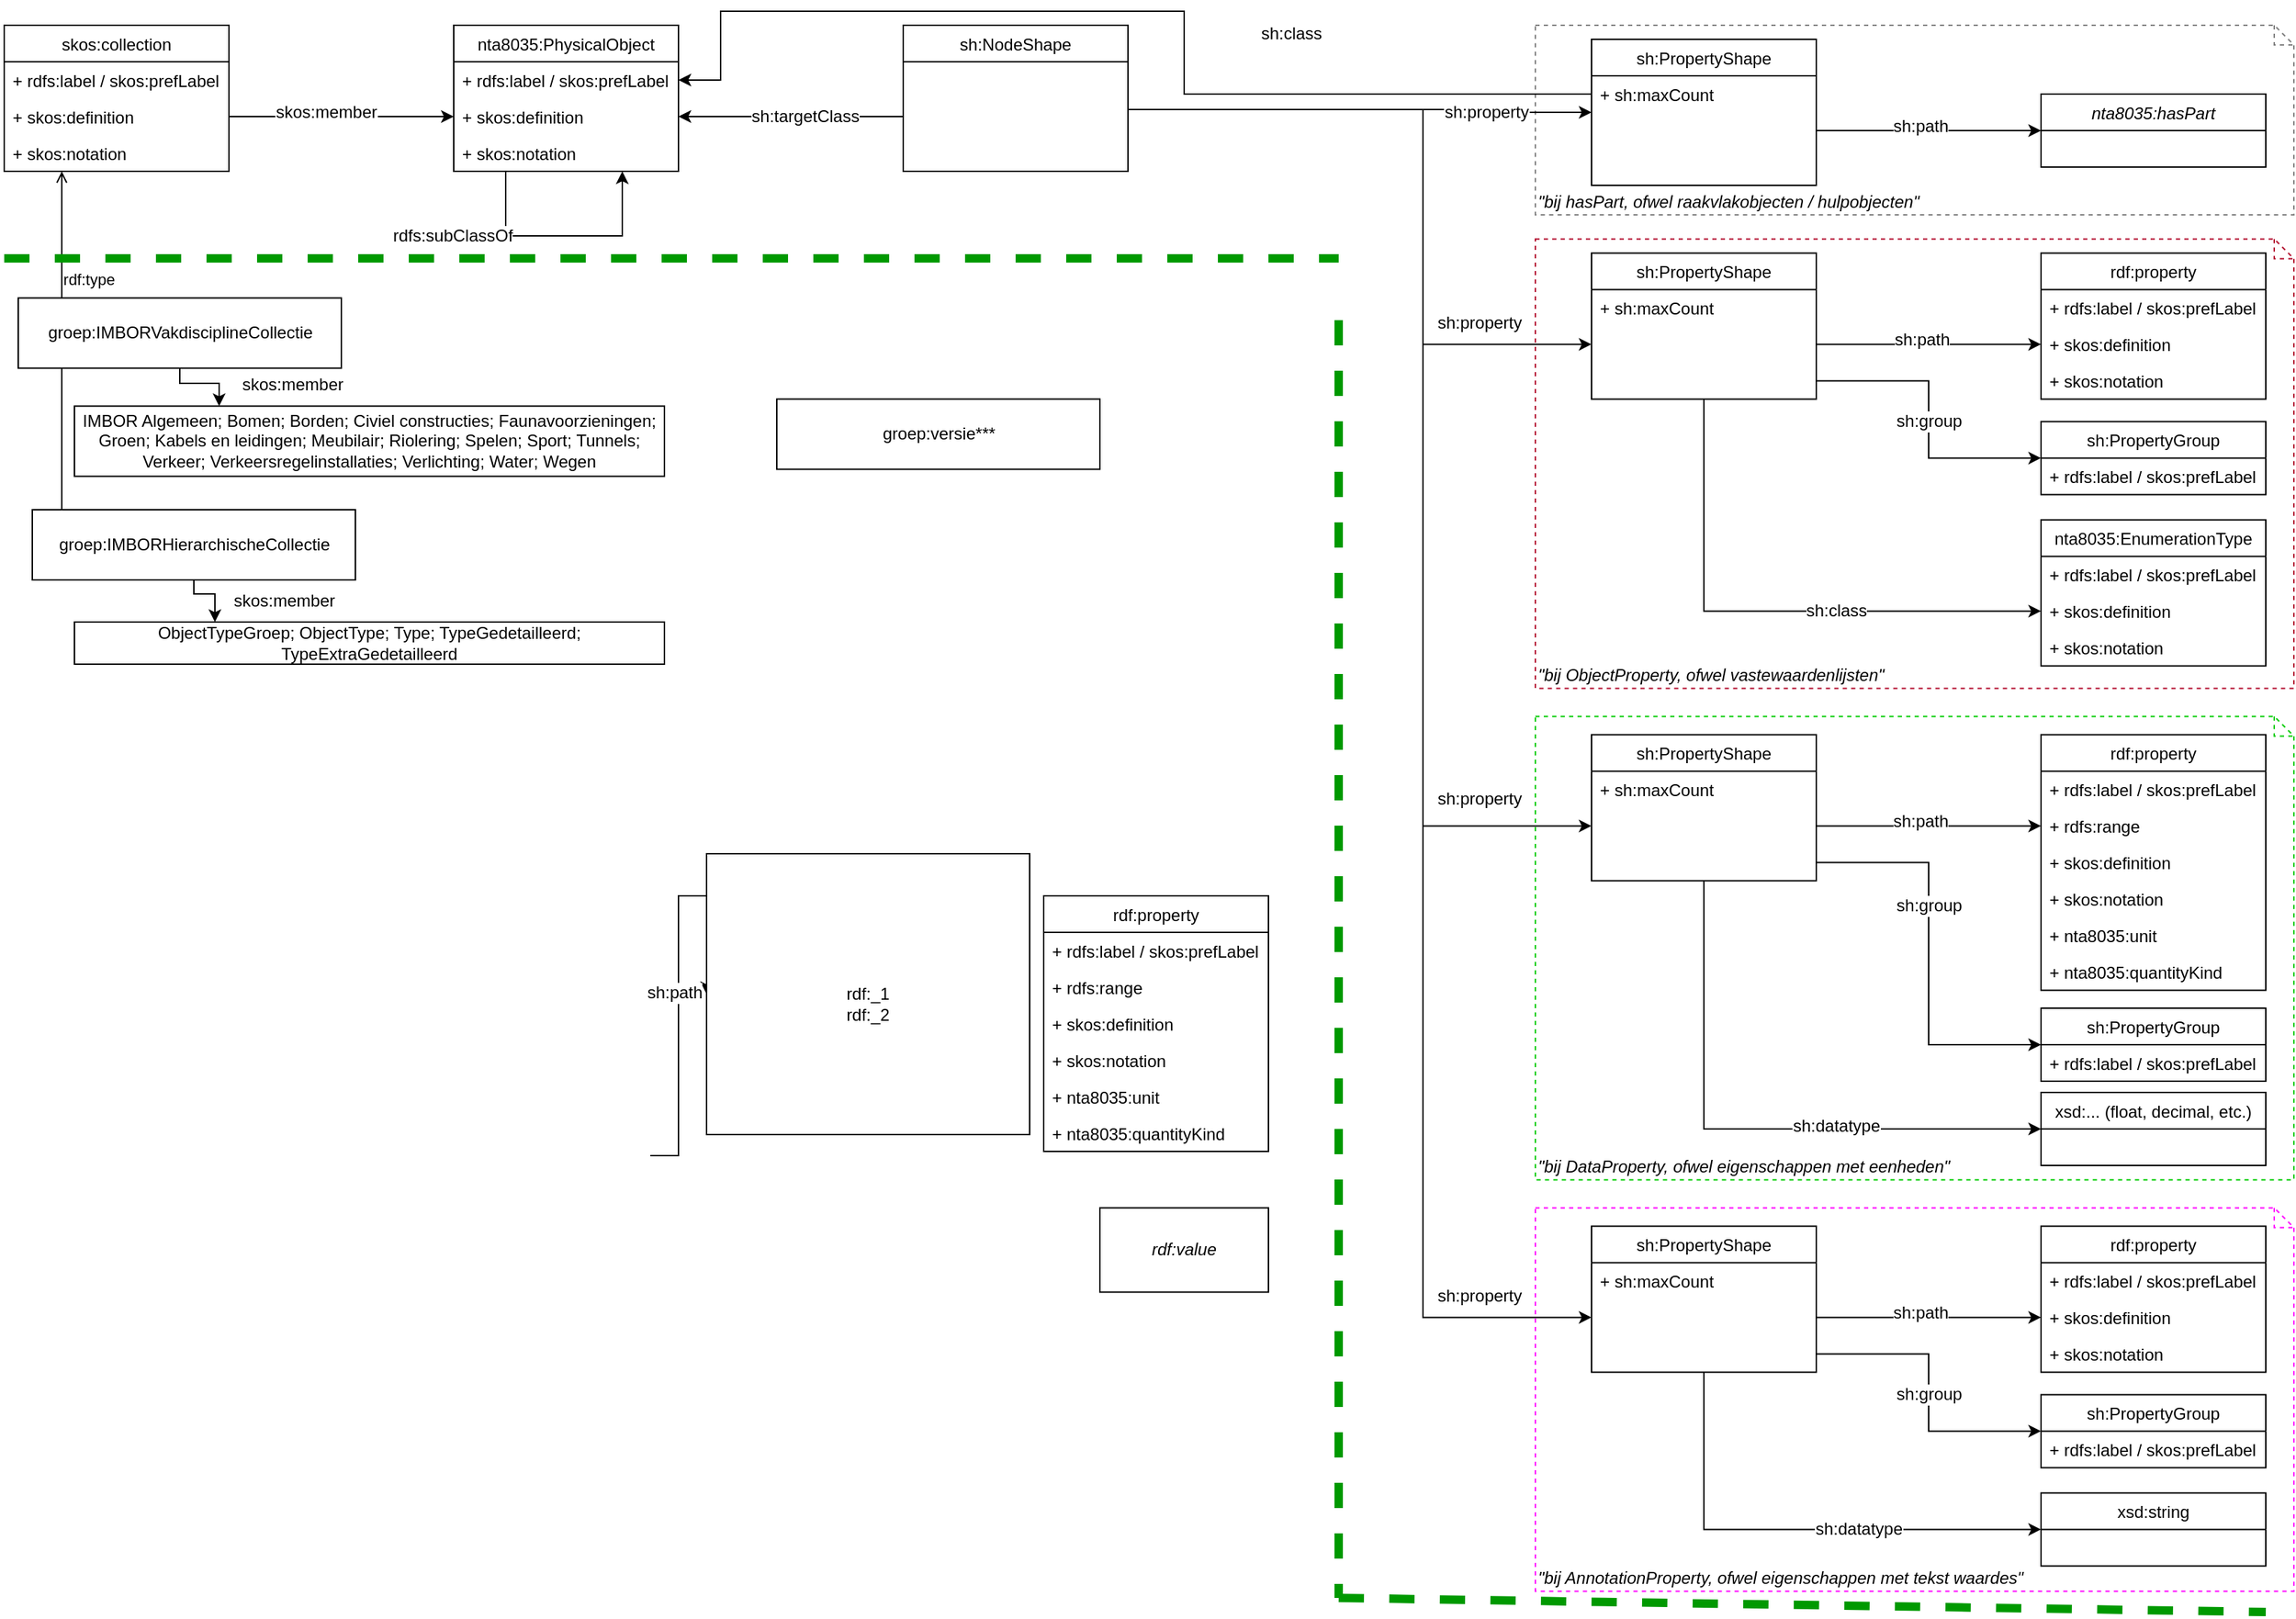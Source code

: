 <mxfile version="13.1.3">
    <diagram id="uO4dAVEa6rhhREKeQXkx" name="Page-1">
        <mxGraphModel dx="1283" dy="1036" grid="1" gridSize="10" guides="1" tooltips="1" connect="1" arrows="1" fold="1" page="1" pageScale="1" pageWidth="1654" pageHeight="1169" math="0" shadow="0">
            <root>
                <mxCell id="0"/>
                <mxCell id="1" parent="0"/>
                <mxCell id="aZ_iibs6CTDmy4hI5hPu-120" value="&lt;i&gt;&quot;bij AnnotationProperty, ofwel eigenschappen met tekst waardes&quot;&lt;/i&gt;" style="shape=note;whiteSpace=wrap;html=1;size=14;verticalAlign=bottom;align=left;spacingTop=-6;dashed=1;strokeColor=#FF00FF;" parent="1" vertex="1">
                    <mxGeometry x="1100" y="862.21" width="540" height="273" as="geometry"/>
                </mxCell>
                <mxCell id="aZ_iibs6CTDmy4hI5hPu-119" value="&lt;i&gt;&quot;bij DataProperty, ofwel eigenschappen met eenheden&quot;&lt;/i&gt;" style="shape=note;whiteSpace=wrap;html=1;size=14;verticalAlign=bottom;align=left;spacingTop=-6;dashed=1;strokeColor=#00CC00;" parent="1" vertex="1">
                    <mxGeometry x="1100" y="512.21" width="540" height="330" as="geometry"/>
                </mxCell>
                <mxCell id="aZ_iibs6CTDmy4hI5hPu-118" value="&lt;i&gt;&quot;bij ObjectProperty, ofwel vastewaardenlijsten&quot;&lt;/i&gt;" style="shape=note;whiteSpace=wrap;html=1;size=14;verticalAlign=bottom;align=left;spacingTop=-6;dashed=1;strokeColor=#B30E2F;" parent="1" vertex="1">
                    <mxGeometry x="1100" y="172.21" width="540" height="320" as="geometry"/>
                </mxCell>
                <mxCell id="aZ_iibs6CTDmy4hI5hPu-1" value="nta8035:PhysicalObject" style="swimlane;fontStyle=0;childLayout=stackLayout;horizontal=1;startSize=26;fillColor=none;horizontalStack=0;resizeParent=1;resizeParentMax=0;resizeLast=0;collapsible=1;marginBottom=0;" parent="1" vertex="1">
                    <mxGeometry x="330" y="20" width="160" height="104" as="geometry"/>
                </mxCell>
                <mxCell id="aZ_iibs6CTDmy4hI5hPu-2" value="+ rdfs:label / skos:prefLabel" style="text;strokeColor=none;fillColor=none;align=left;verticalAlign=top;spacingLeft=4;spacingRight=4;overflow=hidden;rotatable=0;points=[[0,0.5],[1,0.5]];portConstraint=eastwest;" parent="aZ_iibs6CTDmy4hI5hPu-1" vertex="1">
                    <mxGeometry y="26" width="160" height="26" as="geometry"/>
                </mxCell>
                <mxCell id="aZ_iibs6CTDmy4hI5hPu-4" value="+ skos:definition" style="text;strokeColor=none;fillColor=none;align=left;verticalAlign=top;spacingLeft=4;spacingRight=4;overflow=hidden;rotatable=0;points=[[0,0.5],[1,0.5]];portConstraint=eastwest;" parent="aZ_iibs6CTDmy4hI5hPu-1" vertex="1">
                    <mxGeometry y="52" width="160" height="26" as="geometry"/>
                </mxCell>
                <mxCell id="aZ_iibs6CTDmy4hI5hPu-127" value="+ skos:notation" style="text;strokeColor=none;fillColor=none;align=left;verticalAlign=top;spacingLeft=4;spacingRight=4;overflow=hidden;rotatable=0;points=[[0,0.5],[1,0.5]];portConstraint=eastwest;" parent="aZ_iibs6CTDmy4hI5hPu-1" vertex="1">
                    <mxGeometry y="78" width="160" height="26" as="geometry"/>
                </mxCell>
                <mxCell id="aZ_iibs6CTDmy4hI5hPu-5" value="skos:collection" style="swimlane;fontStyle=0;childLayout=stackLayout;horizontal=1;startSize=26;fillColor=none;horizontalStack=0;resizeParent=1;resizeParentMax=0;resizeLast=0;collapsible=1;marginBottom=0;" parent="1" vertex="1">
                    <mxGeometry x="10" y="20" width="160" height="104" as="geometry"/>
                </mxCell>
                <mxCell id="aZ_iibs6CTDmy4hI5hPu-6" value="+ rdfs:label / skos:prefLabel" style="text;strokeColor=none;fillColor=none;align=left;verticalAlign=top;spacingLeft=4;spacingRight=4;overflow=hidden;rotatable=0;points=[[0,0.5],[1,0.5]];portConstraint=eastwest;" parent="aZ_iibs6CTDmy4hI5hPu-5" vertex="1">
                    <mxGeometry y="26" width="160" height="26" as="geometry"/>
                </mxCell>
                <mxCell id="aZ_iibs6CTDmy4hI5hPu-7" value="+ skos:definition" style="text;strokeColor=none;fillColor=none;align=left;verticalAlign=top;spacingLeft=4;spacingRight=4;overflow=hidden;rotatable=0;points=[[0,0.5],[1,0.5]];portConstraint=eastwest;" parent="aZ_iibs6CTDmy4hI5hPu-5" vertex="1">
                    <mxGeometry y="52" width="160" height="26" as="geometry"/>
                </mxCell>
                <mxCell id="aZ_iibs6CTDmy4hI5hPu-8" value="+ skos:notation" style="text;strokeColor=none;fillColor=none;align=left;verticalAlign=top;spacingLeft=4;spacingRight=4;overflow=hidden;rotatable=0;points=[[0,0.5],[1,0.5]];portConstraint=eastwest;" parent="aZ_iibs6CTDmy4hI5hPu-5" vertex="1">
                    <mxGeometry y="78" width="160" height="26" as="geometry"/>
                </mxCell>
                <mxCell id="aZ_iibs6CTDmy4hI5hPu-9" style="edgeStyle=orthogonalEdgeStyle;rounded=0;orthogonalLoop=1;jettySize=auto;html=1;entryX=0;entryY=0.5;entryDx=0;entryDy=0;" parent="1" source="aZ_iibs6CTDmy4hI5hPu-7" edge="1">
                    <mxGeometry relative="1" as="geometry">
                        <mxPoint x="330" y="85" as="targetPoint"/>
                    </mxGeometry>
                </mxCell>
                <mxCell id="aZ_iibs6CTDmy4hI5hPu-10" value="&lt;div&gt;skos:member&lt;/div&gt;" style="text;html=1;align=center;verticalAlign=middle;resizable=0;points=[];labelBackgroundColor=#ffffff;" parent="aZ_iibs6CTDmy4hI5hPu-9" vertex="1" connectable="0">
                    <mxGeometry x="-0.143" y="3" relative="1" as="geometry">
                        <mxPoint as="offset"/>
                    </mxGeometry>
                </mxCell>
                <mxCell id="aZ_iibs6CTDmy4hI5hPu-21" style="edgeStyle=orthogonalEdgeStyle;rounded=0;orthogonalLoop=1;jettySize=auto;html=1;entryX=0;entryY=0.5;entryDx=0;entryDy=0;exitX=1;exitY=0.5;exitDx=0;exitDy=0;" parent="1" source="aZ_iibs6CTDmy4hI5hPu-13" target="aZ_iibs6CTDmy4hI5hPu-19" edge="1">
                    <mxGeometry relative="1" as="geometry">
                        <Array as="points">
                            <mxPoint x="810" y="80"/>
                            <mxPoint x="1020" y="80"/>
                            <mxPoint x="1020" y="247"/>
                        </Array>
                        <mxPoint x="980" y="119" as="sourcePoint"/>
                    </mxGeometry>
                </mxCell>
                <mxCell id="aZ_iibs6CTDmy4hI5hPu-22" value="sh:property" style="text;html=1;align=center;verticalAlign=middle;resizable=0;points=[];labelBackgroundColor=#ffffff;" parent="aZ_iibs6CTDmy4hI5hPu-21" vertex="1" connectable="0">
                    <mxGeometry x="0.317" y="-2" relative="1" as="geometry">
                        <mxPoint x="42" y="36.54" as="offset"/>
                    </mxGeometry>
                </mxCell>
                <mxCell id="aZ_iibs6CTDmy4hI5hPu-11" value="sh:NodeShape" style="swimlane;fontStyle=0;childLayout=stackLayout;horizontal=1;startSize=26;fillColor=none;horizontalStack=0;resizeParent=1;resizeParentMax=0;resizeLast=0;collapsible=1;marginBottom=0;" parent="1" vertex="1">
                    <mxGeometry x="650" y="20" width="160" height="104" as="geometry"/>
                </mxCell>
                <mxCell id="aZ_iibs6CTDmy4hI5hPu-12" value=" " style="text;strokeColor=none;fillColor=none;align=left;verticalAlign=top;spacingLeft=4;spacingRight=4;overflow=hidden;rotatable=0;points=[[0,0.5],[1,0.5]];portConstraint=eastwest;" parent="aZ_iibs6CTDmy4hI5hPu-11" vertex="1">
                    <mxGeometry y="26" width="160" height="26" as="geometry"/>
                </mxCell>
                <mxCell id="aZ_iibs6CTDmy4hI5hPu-13" value=" " style="text;strokeColor=none;fillColor=none;align=left;verticalAlign=top;spacingLeft=4;spacingRight=4;overflow=hidden;rotatable=0;points=[[0,0.5],[1,0.5]];portConstraint=eastwest;" parent="aZ_iibs6CTDmy4hI5hPu-11" vertex="1">
                    <mxGeometry y="52" width="160" height="26" as="geometry"/>
                </mxCell>
                <mxCell id="aZ_iibs6CTDmy4hI5hPu-14" value=" " style="text;strokeColor=none;fillColor=none;align=left;verticalAlign=top;spacingLeft=4;spacingRight=4;overflow=hidden;rotatable=0;points=[[0,0.5],[1,0.5]];portConstraint=eastwest;" parent="aZ_iibs6CTDmy4hI5hPu-11" vertex="1">
                    <mxGeometry y="78" width="160" height="26" as="geometry"/>
                </mxCell>
                <mxCell id="aZ_iibs6CTDmy4hI5hPu-15" style="edgeStyle=orthogonalEdgeStyle;rounded=0;orthogonalLoop=1;jettySize=auto;html=1;entryX=1;entryY=0.5;entryDx=0;entryDy=0;" parent="1" source="aZ_iibs6CTDmy4hI5hPu-13" edge="1">
                    <mxGeometry relative="1" as="geometry">
                        <mxPoint x="490" y="85" as="targetPoint"/>
                    </mxGeometry>
                </mxCell>
                <mxCell id="aZ_iibs6CTDmy4hI5hPu-16" value="sh:targetClass" style="text;html=1;align=center;verticalAlign=middle;resizable=0;points=[];labelBackgroundColor=#ffffff;" parent="aZ_iibs6CTDmy4hI5hPu-15" vertex="1" connectable="0">
                    <mxGeometry x="-0.419" y="4" relative="1" as="geometry">
                        <mxPoint x="-24" y="-4" as="offset"/>
                    </mxGeometry>
                </mxCell>
                <mxCell id="aZ_iibs6CTDmy4hI5hPu-27" style="edgeStyle=orthogonalEdgeStyle;rounded=0;orthogonalLoop=1;jettySize=auto;html=1;entryX=0;entryY=0.5;entryDx=0;entryDy=0;exitX=1;exitY=0.5;exitDx=0;exitDy=0;" parent="1" source="aZ_iibs6CTDmy4hI5hPu-19" edge="1">
                    <mxGeometry relative="1" as="geometry">
                        <mxPoint x="1460" y="247.21" as="targetPoint"/>
                    </mxGeometry>
                </mxCell>
                <mxCell id="aZ_iibs6CTDmy4hI5hPu-28" value="sh:path" style="text;html=1;align=center;verticalAlign=middle;resizable=0;points=[];labelBackgroundColor=#ffffff;" parent="aZ_iibs6CTDmy4hI5hPu-27" vertex="1" connectable="0">
                    <mxGeometry x="-0.074" y="3" relative="1" as="geometry">
                        <mxPoint as="offset"/>
                    </mxGeometry>
                </mxCell>
                <mxCell id="aZ_iibs6CTDmy4hI5hPu-33" style="edgeStyle=orthogonalEdgeStyle;rounded=0;orthogonalLoop=1;jettySize=auto;html=1;entryX=0;entryY=0.5;entryDx=0;entryDy=0;" parent="1" source="aZ_iibs6CTDmy4hI5hPu-17" target="aZ_iibs6CTDmy4hI5hPu-31" edge="1">
                    <mxGeometry relative="1" as="geometry">
                        <mxPoint x="1260" y="302.21" as="sourcePoint"/>
                        <mxPoint x="1420" y="492.21" as="targetPoint"/>
                    </mxGeometry>
                </mxCell>
                <mxCell id="aZ_iibs6CTDmy4hI5hPu-34" value="sh:class" style="text;html=1;align=center;verticalAlign=middle;resizable=0;points=[];labelBackgroundColor=#ffffff;" parent="aZ_iibs6CTDmy4hI5hPu-33" vertex="1" connectable="0">
                    <mxGeometry x="0.261" y="-22" relative="1" as="geometry">
                        <mxPoint x="-2" y="-22" as="offset"/>
                    </mxGeometry>
                </mxCell>
                <mxCell id="aZ_iibs6CTDmy4hI5hPu-50" style="edgeStyle=orthogonalEdgeStyle;rounded=0;orthogonalLoop=1;jettySize=auto;html=1;entryX=0;entryY=0.5;entryDx=0;entryDy=0;exitX=1;exitY=0.5;exitDx=0;exitDy=0;" parent="1" source="aZ_iibs6CTDmy4hI5hPu-20" target="aZ_iibs6CTDmy4hI5hPu-46" edge="1">
                    <mxGeometry relative="1" as="geometry">
                        <mxPoint x="1280" y="332.21" as="sourcePoint"/>
                    </mxGeometry>
                </mxCell>
                <mxCell id="aZ_iibs6CTDmy4hI5hPu-51" value="sh:group" style="text;html=1;align=center;verticalAlign=middle;resizable=0;points=[];labelBackgroundColor=#ffffff;" parent="aZ_iibs6CTDmy4hI5hPu-50" vertex="1" connectable="0">
                    <mxGeometry x="-0.436" relative="1" as="geometry">
                        <mxPoint x="19.17" y="29.03" as="offset"/>
                    </mxGeometry>
                </mxCell>
                <mxCell id="aZ_iibs6CTDmy4hI5hPu-17" value="sh:PropertyShape" style="swimlane;fontStyle=0;childLayout=stackLayout;horizontal=1;startSize=26;fillColor=none;horizontalStack=0;resizeParent=1;resizeParentMax=0;resizeLast=0;collapsible=1;marginBottom=0;" parent="1" vertex="1">
                    <mxGeometry x="1140" y="182.21" width="160" height="104" as="geometry"/>
                </mxCell>
                <mxCell id="aZ_iibs6CTDmy4hI5hPu-18" value="+ sh:maxCount" style="text;strokeColor=none;fillColor=none;align=left;verticalAlign=top;spacingLeft=4;spacingRight=4;overflow=hidden;rotatable=0;points=[[0,0.5],[1,0.5]];portConstraint=eastwest;" parent="aZ_iibs6CTDmy4hI5hPu-17" vertex="1">
                    <mxGeometry y="26" width="160" height="26" as="geometry"/>
                </mxCell>
                <mxCell id="aZ_iibs6CTDmy4hI5hPu-19" value=" " style="text;strokeColor=none;fillColor=none;align=left;verticalAlign=top;spacingLeft=4;spacingRight=4;overflow=hidden;rotatable=0;points=[[0,0.5],[1,0.5]];portConstraint=eastwest;" parent="aZ_iibs6CTDmy4hI5hPu-17" vertex="1">
                    <mxGeometry y="52" width="160" height="26" as="geometry"/>
                </mxCell>
                <mxCell id="aZ_iibs6CTDmy4hI5hPu-20" value=" " style="text;strokeColor=none;fillColor=none;align=left;verticalAlign=top;spacingLeft=4;spacingRight=4;overflow=hidden;rotatable=0;points=[[0,0.5],[1,0.5]];portConstraint=eastwest;" parent="aZ_iibs6CTDmy4hI5hPu-17" vertex="1">
                    <mxGeometry y="78" width="160" height="26" as="geometry"/>
                </mxCell>
                <mxCell id="aZ_iibs6CTDmy4hI5hPu-23" value="rdf:property" style="swimlane;fontStyle=0;childLayout=stackLayout;horizontal=1;startSize=26;fillColor=none;horizontalStack=0;resizeParent=1;resizeParentMax=0;resizeLast=0;collapsible=1;marginBottom=0;" parent="1" vertex="1">
                    <mxGeometry x="1460" y="182.21" width="160" height="104" as="geometry"/>
                </mxCell>
                <mxCell id="aZ_iibs6CTDmy4hI5hPu-24" value="+ rdfs:label / skos:prefLabel" style="text;strokeColor=none;fillColor=none;align=left;verticalAlign=top;spacingLeft=4;spacingRight=4;overflow=hidden;rotatable=0;points=[[0,0.5],[1,0.5]];portConstraint=eastwest;fontStyle=0" parent="aZ_iibs6CTDmy4hI5hPu-23" vertex="1">
                    <mxGeometry y="26" width="160" height="26" as="geometry"/>
                </mxCell>
                <mxCell id="aZ_iibs6CTDmy4hI5hPu-128" value="+ skos:definition" style="text;strokeColor=none;fillColor=none;align=left;verticalAlign=top;spacingLeft=4;spacingRight=4;overflow=hidden;rotatable=0;points=[[0,0.5],[1,0.5]];portConstraint=eastwest;" parent="aZ_iibs6CTDmy4hI5hPu-23" vertex="1">
                    <mxGeometry y="52" width="160" height="26" as="geometry"/>
                </mxCell>
                <mxCell id="aZ_iibs6CTDmy4hI5hPu-26" value="+ skos:notation" style="text;strokeColor=none;fillColor=none;align=left;verticalAlign=top;spacingLeft=4;spacingRight=4;overflow=hidden;rotatable=0;points=[[0,0.5],[1,0.5]];portConstraint=eastwest;" parent="aZ_iibs6CTDmy4hI5hPu-23" vertex="1">
                    <mxGeometry y="78" width="160" height="26" as="geometry"/>
                </mxCell>
                <mxCell id="aZ_iibs6CTDmy4hI5hPu-29" value="nta8035:EnumerationType" style="swimlane;fontStyle=0;childLayout=stackLayout;horizontal=1;startSize=26;fillColor=none;horizontalStack=0;resizeParent=1;resizeParentMax=0;resizeLast=0;collapsible=1;marginBottom=0;" parent="1" vertex="1">
                    <mxGeometry x="1460" y="372.21" width="160" height="104" as="geometry"/>
                </mxCell>
                <mxCell id="aZ_iibs6CTDmy4hI5hPu-30" value="+ rdfs:label / skos:prefLabel" style="text;strokeColor=none;fillColor=none;align=left;verticalAlign=top;spacingLeft=4;spacingRight=4;overflow=hidden;rotatable=0;points=[[0,0.5],[1,0.5]];portConstraint=eastwest;" parent="aZ_iibs6CTDmy4hI5hPu-29" vertex="1">
                    <mxGeometry y="26" width="160" height="26" as="geometry"/>
                </mxCell>
                <mxCell id="aZ_iibs6CTDmy4hI5hPu-31" value="+ skos:definition" style="text;strokeColor=none;fillColor=none;align=left;verticalAlign=top;spacingLeft=4;spacingRight=4;overflow=hidden;rotatable=0;points=[[0,0.5],[1,0.5]];portConstraint=eastwest;" parent="aZ_iibs6CTDmy4hI5hPu-29" vertex="1">
                    <mxGeometry y="52" width="160" height="26" as="geometry"/>
                </mxCell>
                <mxCell id="aZ_iibs6CTDmy4hI5hPu-32" value="+ skos:notation" style="text;strokeColor=none;fillColor=none;align=left;verticalAlign=top;spacingLeft=4;spacingRight=4;overflow=hidden;rotatable=0;points=[[0,0.5],[1,0.5]];portConstraint=eastwest;" parent="aZ_iibs6CTDmy4hI5hPu-29" vertex="1">
                    <mxGeometry y="78" width="160" height="26" as="geometry"/>
                </mxCell>
                <mxCell id="aZ_iibs6CTDmy4hI5hPu-46" value="sh:PropertyGroup" style="swimlane;fontStyle=0;childLayout=stackLayout;horizontal=1;startSize=26;fillColor=none;horizontalStack=0;resizeParent=1;resizeParentMax=0;resizeLast=0;collapsible=1;marginBottom=0;" parent="1" vertex="1">
                    <mxGeometry x="1460" y="302.21" width="160" height="52" as="geometry"/>
                </mxCell>
                <mxCell id="aZ_iibs6CTDmy4hI5hPu-47" value="+ rdfs:label / skos:prefLabel" style="text;strokeColor=none;fillColor=none;align=left;verticalAlign=top;spacingLeft=4;spacingRight=4;overflow=hidden;rotatable=0;points=[[0,0.5],[1,0.5]];portConstraint=eastwest;" parent="aZ_iibs6CTDmy4hI5hPu-46" vertex="1">
                    <mxGeometry y="26" width="160" height="26" as="geometry"/>
                </mxCell>
                <mxCell id="aZ_iibs6CTDmy4hI5hPu-56" value="rdf:type" style="edgeStyle=orthogonalEdgeStyle;rounded=0;orthogonalLoop=1;jettySize=auto;html=1;exitX=0.135;exitY=0.036;exitDx=0;exitDy=0;exitPerimeter=0;endArrow=open;endFill=0;" parent="1" source="aZ_iibs6CTDmy4hI5hPu-53" target="aZ_iibs6CTDmy4hI5hPu-5" edge="1">
                    <mxGeometry x="0.387" y="-19" relative="1" as="geometry">
                        <mxPoint x="100" y="190" as="sourcePoint"/>
                        <mxPoint x="51" y="37" as="targetPoint"/>
                        <Array as="points">
                            <mxPoint x="51" y="170"/>
                            <mxPoint x="51" y="170"/>
                        </Array>
                        <mxPoint as="offset"/>
                    </mxGeometry>
                </mxCell>
                <mxCell id="aZ_iibs6CTDmy4hI5hPu-135" style="edgeStyle=orthogonalEdgeStyle;rounded=0;orthogonalLoop=1;jettySize=auto;html=1;strokeWidth=1;" parent="1" source="aZ_iibs6CTDmy4hI5hPu-53" target="aZ_iibs6CTDmy4hI5hPu-134" edge="1">
                    <mxGeometry relative="1" as="geometry">
                        <Array as="points">
                            <mxPoint x="145" y="425"/>
                            <mxPoint x="160" y="425"/>
                        </Array>
                    </mxGeometry>
                </mxCell>
                <mxCell id="aZ_iibs6CTDmy4hI5hPu-53" value="groep:IMBORHierarchischeCollectie" style="html=1;" parent="1" vertex="1">
                    <mxGeometry x="30" y="365.0" width="230" height="50" as="geometry"/>
                </mxCell>
                <mxCell id="aZ_iibs6CTDmy4hI5hPu-58" style="edgeStyle=orthogonalEdgeStyle;rounded=0;orthogonalLoop=1;jettySize=auto;html=1;entryX=0;entryY=0.5;entryDx=0;entryDy=0;" parent="1" target="aZ_iibs6CTDmy4hI5hPu-70" edge="1">
                    <mxGeometry relative="1" as="geometry">
                        <mxPoint x="810" y="80" as="sourcePoint"/>
                        <Array as="points">
                            <mxPoint x="1020" y="80"/>
                            <mxPoint x="1020" y="590"/>
                        </Array>
                    </mxGeometry>
                </mxCell>
                <mxCell id="aZ_iibs6CTDmy4hI5hPu-59" value="sh:property" style="text;html=1;align=center;verticalAlign=middle;resizable=0;points=[];labelBackgroundColor=#ffffff;" parent="aZ_iibs6CTDmy4hI5hPu-58" vertex="1" connectable="0">
                    <mxGeometry x="0.317" y="-2" relative="1" as="geometry">
                        <mxPoint x="42" y="147.67" as="offset"/>
                    </mxGeometry>
                </mxCell>
                <mxCell id="aZ_iibs6CTDmy4hI5hPu-60" style="edgeStyle=orthogonalEdgeStyle;rounded=0;orthogonalLoop=1;jettySize=auto;html=1;exitX=1;exitY=0.5;exitDx=0;exitDy=0;entryX=0;entryY=0.5;entryDx=0;entryDy=0;" parent="1" source="aZ_iibs6CTDmy4hI5hPu-70" target="tDK3G-9byJZPKrzgHRc7-2" edge="1">
                    <mxGeometry relative="1" as="geometry">
                        <mxPoint x="1450" y="570" as="targetPoint"/>
                        <Array as="points">
                            <mxPoint x="1440" y="590"/>
                            <mxPoint x="1440" y="590"/>
                        </Array>
                    </mxGeometry>
                </mxCell>
                <mxCell id="aZ_iibs6CTDmy4hI5hPu-61" value="sh:path" style="text;html=1;align=center;verticalAlign=middle;resizable=0;points=[];labelBackgroundColor=#ffffff;" parent="aZ_iibs6CTDmy4hI5hPu-60" vertex="1" connectable="0">
                    <mxGeometry x="-0.074" y="3" relative="1" as="geometry">
                        <mxPoint as="offset"/>
                    </mxGeometry>
                </mxCell>
                <mxCell id="aZ_iibs6CTDmy4hI5hPu-64" style="edgeStyle=orthogonalEdgeStyle;rounded=0;orthogonalLoop=1;jettySize=auto;html=1;entryX=0;entryY=0.5;entryDx=0;entryDy=0;" parent="1" source="aZ_iibs6CTDmy4hI5hPu-68" target="aZ_iibs6CTDmy4hI5hPu-80" edge="1">
                    <mxGeometry relative="1" as="geometry">
                        <mxPoint x="1460" y="814.21" as="targetPoint"/>
                        <Array as="points">
                            <mxPoint x="1220" y="806"/>
                        </Array>
                    </mxGeometry>
                </mxCell>
                <mxCell id="aZ_iibs6CTDmy4hI5hPu-65" value="sh:datatype" style="text;html=1;align=center;verticalAlign=middle;resizable=0;points=[];labelBackgroundColor=#ffffff;" parent="aZ_iibs6CTDmy4hI5hPu-64" vertex="1" connectable="0">
                    <mxGeometry x="0.24" y="-35" relative="1" as="geometry">
                        <mxPoint x="11.67" y="-37" as="offset"/>
                    </mxGeometry>
                </mxCell>
                <mxCell id="aZ_iibs6CTDmy4hI5hPu-66" style="edgeStyle=orthogonalEdgeStyle;rounded=0;orthogonalLoop=1;jettySize=auto;html=1;entryX=0;entryY=0.5;entryDx=0;entryDy=0;exitX=1;exitY=0.5;exitDx=0;exitDy=0;" parent="1" source="aZ_iibs6CTDmy4hI5hPu-71" target="aZ_iibs6CTDmy4hI5hPu-84" edge="1">
                    <mxGeometry relative="1" as="geometry">
                        <mxPoint x="1280" y="675.21" as="sourcePoint"/>
                    </mxGeometry>
                </mxCell>
                <mxCell id="aZ_iibs6CTDmy4hI5hPu-67" value="sh:group" style="text;html=1;align=center;verticalAlign=middle;resizable=0;points=[];labelBackgroundColor=#ffffff;" parent="aZ_iibs6CTDmy4hI5hPu-66" vertex="1" connectable="0">
                    <mxGeometry x="-0.436" relative="1" as="geometry">
                        <mxPoint y="29" as="offset"/>
                    </mxGeometry>
                </mxCell>
                <mxCell id="aZ_iibs6CTDmy4hI5hPu-68" value="sh:PropertyShape" style="swimlane;fontStyle=0;childLayout=stackLayout;horizontal=1;startSize=26;fillColor=none;horizontalStack=0;resizeParent=1;resizeParentMax=0;resizeLast=0;collapsible=1;marginBottom=0;" parent="1" vertex="1">
                    <mxGeometry x="1140" y="525.21" width="160" height="104" as="geometry"/>
                </mxCell>
                <mxCell id="aZ_iibs6CTDmy4hI5hPu-69" value="+ sh:maxCount" style="text;strokeColor=none;fillColor=none;align=left;verticalAlign=top;spacingLeft=4;spacingRight=4;overflow=hidden;rotatable=0;points=[[0,0.5],[1,0.5]];portConstraint=eastwest;" parent="aZ_iibs6CTDmy4hI5hPu-68" vertex="1">
                    <mxGeometry y="26" width="160" height="26" as="geometry"/>
                </mxCell>
                <mxCell id="aZ_iibs6CTDmy4hI5hPu-70" value=" " style="text;strokeColor=none;fillColor=none;align=left;verticalAlign=top;spacingLeft=4;spacingRight=4;overflow=hidden;rotatable=0;points=[[0,0.5],[1,0.5]];portConstraint=eastwest;" parent="aZ_iibs6CTDmy4hI5hPu-68" vertex="1">
                    <mxGeometry y="52" width="160" height="26" as="geometry"/>
                </mxCell>
                <mxCell id="aZ_iibs6CTDmy4hI5hPu-71" value=" " style="text;strokeColor=none;fillColor=none;align=left;verticalAlign=top;spacingLeft=4;spacingRight=4;overflow=hidden;rotatable=0;points=[[0,0.5],[1,0.5]];portConstraint=eastwest;" parent="aZ_iibs6CTDmy4hI5hPu-68" vertex="1">
                    <mxGeometry y="78" width="160" height="26" as="geometry"/>
                </mxCell>
                <mxCell id="aZ_iibs6CTDmy4hI5hPu-72" value="rdf:property" style="swimlane;fontStyle=0;childLayout=stackLayout;horizontal=1;startSize=26;fillColor=none;horizontalStack=0;resizeParent=1;resizeParentMax=0;resizeLast=0;collapsible=1;marginBottom=0;" parent="1" vertex="1">
                    <mxGeometry x="1460" y="525.21" width="160" height="182" as="geometry"/>
                </mxCell>
                <mxCell id="aZ_iibs6CTDmy4hI5hPu-75" value="+ rdfs:label / skos:prefLabel" style="text;strokeColor=none;fillColor=none;align=left;verticalAlign=top;spacingLeft=4;spacingRight=4;overflow=hidden;rotatable=0;points=[[0,0.5],[1,0.5]];portConstraint=eastwest;" parent="aZ_iibs6CTDmy4hI5hPu-72" vertex="1">
                    <mxGeometry y="26" width="160" height="26" as="geometry"/>
                </mxCell>
                <mxCell id="tDK3G-9byJZPKrzgHRc7-2" value="+ rdfs:range" style="text;strokeColor=none;fillColor=none;align=left;verticalAlign=top;spacingLeft=4;spacingRight=4;overflow=hidden;rotatable=0;points=[[0,0.5],[1,0.5]];portConstraint=eastwest;" parent="aZ_iibs6CTDmy4hI5hPu-72" vertex="1">
                    <mxGeometry y="52" width="160" height="26" as="geometry"/>
                </mxCell>
                <mxCell id="aZ_iibs6CTDmy4hI5hPu-129" value="+ skos:definition" style="text;strokeColor=none;fillColor=none;align=left;verticalAlign=top;spacingLeft=4;spacingRight=4;overflow=hidden;rotatable=0;points=[[0,0.5],[1,0.5]];portConstraint=eastwest;" parent="aZ_iibs6CTDmy4hI5hPu-72" vertex="1">
                    <mxGeometry y="78" width="160" height="26" as="geometry"/>
                </mxCell>
                <mxCell id="aZ_iibs6CTDmy4hI5hPu-130" value="+ skos:notation" style="text;strokeColor=none;fillColor=none;align=left;verticalAlign=top;spacingLeft=4;spacingRight=4;overflow=hidden;rotatable=0;points=[[0,0.5],[1,0.5]];portConstraint=eastwest;" parent="aZ_iibs6CTDmy4hI5hPu-72" vertex="1">
                    <mxGeometry y="104" width="160" height="26" as="geometry"/>
                </mxCell>
                <mxCell id="aZ_iibs6CTDmy4hI5hPu-73" value="+ nta8035:unit" style="text;strokeColor=none;fillColor=none;align=left;verticalAlign=top;spacingLeft=4;spacingRight=4;overflow=hidden;rotatable=0;points=[[0,0.5],[1,0.5]];portConstraint=eastwest;fontStyle=0" parent="aZ_iibs6CTDmy4hI5hPu-72" vertex="1">
                    <mxGeometry y="130" width="160" height="26" as="geometry"/>
                </mxCell>
                <mxCell id="aZ_iibs6CTDmy4hI5hPu-74" value="+ nta8035:quantityKind" style="text;strokeColor=none;fillColor=none;align=left;verticalAlign=top;spacingLeft=4;spacingRight=4;overflow=hidden;rotatable=0;points=[[0,0.5],[1,0.5]];portConstraint=eastwest;fontStyle=0" parent="aZ_iibs6CTDmy4hI5hPu-72" vertex="1">
                    <mxGeometry y="156" width="160" height="26" as="geometry"/>
                </mxCell>
                <mxCell id="aZ_iibs6CTDmy4hI5hPu-88" style="edgeStyle=orthogonalEdgeStyle;rounded=0;orthogonalLoop=1;jettySize=auto;html=1;entryX=0;entryY=0.5;entryDx=0;entryDy=0;exitX=1;exitY=0.5;exitDx=0;exitDy=0;" parent="1" source="aZ_iibs6CTDmy4hI5hPu-13" target="aZ_iibs6CTDmy4hI5hPu-100" edge="1">
                    <mxGeometry relative="1" as="geometry">
                        <mxPoint x="980" y="119" as="sourcePoint"/>
                        <Array as="points">
                            <mxPoint x="810" y="80"/>
                            <mxPoint x="1020" y="80"/>
                            <mxPoint x="1020" y="940"/>
                        </Array>
                    </mxGeometry>
                </mxCell>
                <mxCell id="aZ_iibs6CTDmy4hI5hPu-89" value="sh:property" style="text;html=1;align=center;verticalAlign=middle;resizable=0;points=[];labelBackgroundColor=#ffffff;" parent="aZ_iibs6CTDmy4hI5hPu-88" vertex="1" connectable="0">
                    <mxGeometry x="0.317" y="-2" relative="1" as="geometry">
                        <mxPoint x="42" y="272.88" as="offset"/>
                    </mxGeometry>
                </mxCell>
                <mxCell id="aZ_iibs6CTDmy4hI5hPu-90" style="edgeStyle=orthogonalEdgeStyle;rounded=0;orthogonalLoop=1;jettySize=auto;html=1;entryX=0;entryY=0.5;entryDx=0;entryDy=0;exitX=1;exitY=0.5;exitDx=0;exitDy=0;" parent="1" source="aZ_iibs6CTDmy4hI5hPu-100" target="aZ_iibs6CTDmy4hI5hPu-104" edge="1">
                    <mxGeometry relative="1" as="geometry">
                        <mxPoint x="1420" y="895.21" as="targetPoint"/>
                    </mxGeometry>
                </mxCell>
                <mxCell id="aZ_iibs6CTDmy4hI5hPu-91" value="sh:path" style="text;html=1;align=center;verticalAlign=middle;resizable=0;points=[];labelBackgroundColor=#ffffff;" parent="aZ_iibs6CTDmy4hI5hPu-90" vertex="1" connectable="0">
                    <mxGeometry x="-0.074" y="3" relative="1" as="geometry">
                        <mxPoint as="offset"/>
                    </mxGeometry>
                </mxCell>
                <mxCell id="aZ_iibs6CTDmy4hI5hPu-94" style="edgeStyle=orthogonalEdgeStyle;rounded=0;orthogonalLoop=1;jettySize=auto;html=1;entryX=0;entryY=0.5;entryDx=0;entryDy=0;" parent="1" source="aZ_iibs6CTDmy4hI5hPu-98" target="aZ_iibs6CTDmy4hI5hPu-110" edge="1">
                    <mxGeometry relative="1" as="geometry">
                        <mxPoint x="1457" y="1154.21" as="targetPoint"/>
                        <Array as="points">
                            <mxPoint x="1220" y="1091.21"/>
                        </Array>
                    </mxGeometry>
                </mxCell>
                <mxCell id="aZ_iibs6CTDmy4hI5hPu-95" value="sh:datatype" style="text;html=1;align=center;verticalAlign=middle;resizable=0;points=[];labelBackgroundColor=#ffffff;" parent="aZ_iibs6CTDmy4hI5hPu-94" vertex="1" connectable="0">
                    <mxGeometry x="0.24" y="-35" relative="1" as="geometry">
                        <mxPoint x="3.67" y="-35" as="offset"/>
                    </mxGeometry>
                </mxCell>
                <mxCell id="aZ_iibs6CTDmy4hI5hPu-96" style="edgeStyle=orthogonalEdgeStyle;rounded=0;orthogonalLoop=1;jettySize=auto;html=1;entryX=0;entryY=0.5;entryDx=0;entryDy=0;exitX=1;exitY=0.5;exitDx=0;exitDy=0;" parent="1" source="aZ_iibs6CTDmy4hI5hPu-101" target="aZ_iibs6CTDmy4hI5hPu-114" edge="1">
                    <mxGeometry relative="1" as="geometry">
                        <mxPoint x="1280" y="1025.21" as="sourcePoint"/>
                    </mxGeometry>
                </mxCell>
                <mxCell id="aZ_iibs6CTDmy4hI5hPu-97" value="sh:group" style="text;html=1;align=center;verticalAlign=middle;resizable=0;points=[];labelBackgroundColor=#ffffff;" parent="aZ_iibs6CTDmy4hI5hPu-96" vertex="1" connectable="0">
                    <mxGeometry x="-0.436" relative="1" as="geometry">
                        <mxPoint x="19.17" y="29.03" as="offset"/>
                    </mxGeometry>
                </mxCell>
                <mxCell id="aZ_iibs6CTDmy4hI5hPu-98" value="sh:PropertyShape" style="swimlane;fontStyle=0;childLayout=stackLayout;horizontal=1;startSize=26;fillColor=none;horizontalStack=0;resizeParent=1;resizeParentMax=0;resizeLast=0;collapsible=1;marginBottom=0;" parent="1" vertex="1">
                    <mxGeometry x="1140" y="875.21" width="160" height="104" as="geometry"/>
                </mxCell>
                <mxCell id="aZ_iibs6CTDmy4hI5hPu-99" value="+ sh:maxCount" style="text;strokeColor=none;fillColor=none;align=left;verticalAlign=top;spacingLeft=4;spacingRight=4;overflow=hidden;rotatable=0;points=[[0,0.5],[1,0.5]];portConstraint=eastwest;" parent="aZ_iibs6CTDmy4hI5hPu-98" vertex="1">
                    <mxGeometry y="26" width="160" height="26" as="geometry"/>
                </mxCell>
                <mxCell id="aZ_iibs6CTDmy4hI5hPu-100" value=" " style="text;strokeColor=none;fillColor=none;align=left;verticalAlign=top;spacingLeft=4;spacingRight=4;overflow=hidden;rotatable=0;points=[[0,0.5],[1,0.5]];portConstraint=eastwest;" parent="aZ_iibs6CTDmy4hI5hPu-98" vertex="1">
                    <mxGeometry y="52" width="160" height="26" as="geometry"/>
                </mxCell>
                <mxCell id="aZ_iibs6CTDmy4hI5hPu-101" value=" " style="text;strokeColor=none;fillColor=none;align=left;verticalAlign=top;spacingLeft=4;spacingRight=4;overflow=hidden;rotatable=0;points=[[0,0.5],[1,0.5]];portConstraint=eastwest;" parent="aZ_iibs6CTDmy4hI5hPu-98" vertex="1">
                    <mxGeometry y="78" width="160" height="26" as="geometry"/>
                </mxCell>
                <mxCell id="aZ_iibs6CTDmy4hI5hPu-102" value="rdf:property" style="swimlane;fontStyle=0;childLayout=stackLayout;horizontal=1;startSize=26;fillColor=none;horizontalStack=0;resizeParent=1;resizeParentMax=0;resizeLast=0;collapsible=1;marginBottom=0;" parent="1" vertex="1">
                    <mxGeometry x="1460" y="875.21" width="160" height="104" as="geometry"/>
                </mxCell>
                <mxCell id="aZ_iibs6CTDmy4hI5hPu-103" value="+ rdfs:label / skos:prefLabel" style="text;strokeColor=none;fillColor=none;align=left;verticalAlign=top;spacingLeft=4;spacingRight=4;overflow=hidden;rotatable=0;points=[[0,0.5],[1,0.5]];portConstraint=eastwest;fontStyle=0" parent="aZ_iibs6CTDmy4hI5hPu-102" vertex="1">
                    <mxGeometry y="26" width="160" height="26" as="geometry"/>
                </mxCell>
                <mxCell id="aZ_iibs6CTDmy4hI5hPu-104" value="+ skos:definition" style="text;strokeColor=none;fillColor=none;align=left;verticalAlign=top;spacingLeft=4;spacingRight=4;overflow=hidden;rotatable=0;points=[[0,0.5],[1,0.5]];portConstraint=eastwest;fontStyle=0" parent="aZ_iibs6CTDmy4hI5hPu-102" vertex="1">
                    <mxGeometry y="52" width="160" height="26" as="geometry"/>
                </mxCell>
                <mxCell id="aZ_iibs6CTDmy4hI5hPu-105" value="+ skos:notation" style="text;strokeColor=none;fillColor=none;align=left;verticalAlign=top;spacingLeft=4;spacingRight=4;overflow=hidden;rotatable=0;points=[[0,0.5],[1,0.5]];portConstraint=eastwest;" parent="aZ_iibs6CTDmy4hI5hPu-102" vertex="1">
                    <mxGeometry y="78" width="160" height="26" as="geometry"/>
                </mxCell>
                <mxCell id="aZ_iibs6CTDmy4hI5hPu-110" value="xsd:string" style="swimlane;fontStyle=0;childLayout=stackLayout;horizontal=1;startSize=26;fillColor=none;horizontalStack=0;resizeParent=1;resizeParentMax=0;resizeLast=0;collapsible=1;marginBottom=0;" parent="1" vertex="1">
                    <mxGeometry x="1460" y="1065.21" width="160" height="52" as="geometry"/>
                </mxCell>
                <mxCell id="aZ_iibs6CTDmy4hI5hPu-114" value="sh:PropertyGroup" style="swimlane;fontStyle=0;childLayout=stackLayout;horizontal=1;startSize=26;fillColor=none;horizontalStack=0;resizeParent=1;resizeParentMax=0;resizeLast=0;collapsible=1;marginBottom=0;" parent="1" vertex="1">
                    <mxGeometry x="1460" y="995.21" width="160" height="52" as="geometry"/>
                </mxCell>
                <mxCell id="aZ_iibs6CTDmy4hI5hPu-115" value="+ rdfs:label / skos:prefLabel" style="text;strokeColor=none;fillColor=none;align=left;verticalAlign=top;spacingLeft=4;spacingRight=4;overflow=hidden;rotatable=0;points=[[0,0.5],[1,0.5]];portConstraint=eastwest;" parent="aZ_iibs6CTDmy4hI5hPu-114" vertex="1">
                    <mxGeometry y="26" width="160" height="26" as="geometry"/>
                </mxCell>
                <mxCell id="aZ_iibs6CTDmy4hI5hPu-121" value="" style="endArrow=none;html=1;fillColor=#e1d5e7;strokeColor=#009900;strokeWidth=6;dashed=1;" parent="1" edge="1">
                    <mxGeometry width="50" height="50" relative="1" as="geometry">
                        <mxPoint x="960" y="1140" as="sourcePoint"/>
                        <mxPoint x="1620" y="1150" as="targetPoint"/>
                    </mxGeometry>
                </mxCell>
                <mxCell id="aZ_iibs6CTDmy4hI5hPu-132" value="" style="edgeStyle=orthogonalEdgeStyle;rounded=0;orthogonalLoop=1;jettySize=auto;html=1;strokeWidth=1;exitX=0.5;exitY=1;exitDx=0;exitDy=0;" parent="1" source="aZ_iibs6CTDmy4hI5hPu-52" target="aZ_iibs6CTDmy4hI5hPu-131" edge="1">
                    <mxGeometry relative="1" as="geometry">
                        <Array as="points">
                            <mxPoint x="135" y="275"/>
                            <mxPoint x="163" y="275"/>
                        </Array>
                    </mxGeometry>
                </mxCell>
                <mxCell id="aZ_iibs6CTDmy4hI5hPu-133" value="skos:member" style="text;html=1;align=center;verticalAlign=middle;resizable=0;points=[];labelBackgroundColor=#ffffff;" parent="aZ_iibs6CTDmy4hI5hPu-132" vertex="1" connectable="0">
                    <mxGeometry x="-0.271" y="1" relative="1" as="geometry">
                        <mxPoint x="70.39" y="1.4" as="offset"/>
                    </mxGeometry>
                </mxCell>
                <mxCell id="aZ_iibs6CTDmy4hI5hPu-52" value="groep:IMBORVakdisciplineCollectie" style="html=1;" parent="1" vertex="1">
                    <mxGeometry x="20" y="214.21" width="230" height="50" as="geometry"/>
                </mxCell>
                <mxCell id="aZ_iibs6CTDmy4hI5hPu-131" value="&lt;div&gt;IMBOR Algemeen; Bomen; Borden; Civiel constructies; Faunavoorzieningen; Groen; Kabels en leidingen; Meubilair; Riolering; Spelen; Sport; Tunnels; Verkeer; Verkeersregelinstallaties; Verlichting; Water; Wegen&lt;br&gt;&lt;/div&gt;" style="html=1;align=center;whiteSpace=wrap;" parent="1" vertex="1">
                    <mxGeometry x="60" y="291.21" width="420" height="50" as="geometry"/>
                </mxCell>
                <mxCell id="aZ_iibs6CTDmy4hI5hPu-134" value="ObjectTypeGroep; ObjectType; Type; TypeGedetailleerd; TypeExtraGedetailleerd" style="html=1;whiteSpace=wrap;" parent="1" vertex="1">
                    <mxGeometry x="60" y="445" width="420" height="30" as="geometry"/>
                </mxCell>
                <mxCell id="aZ_iibs6CTDmy4hI5hPu-136" value="skos:member" style="text;html=1;align=center;verticalAlign=middle;resizable=0;points=[];labelBackgroundColor=#ffffff;" parent="1" vertex="1" connectable="0">
                    <mxGeometry x="190" y="429.21" as="geometry">
                        <mxPoint x="19" y="1" as="offset"/>
                    </mxGeometry>
                </mxCell>
                <mxCell id="aZ_iibs6CTDmy4hI5hPu-146" value="&lt;i&gt;&quot;bij hasPart, ofwel raakvlakobjecten / hulpobjecten&quot;&lt;/i&gt;" style="shape=note;whiteSpace=wrap;html=1;size=14;verticalAlign=bottom;align=left;spacingTop=-6;dashed=1;strokeColor=#808080;" parent="1" vertex="1">
                    <mxGeometry x="1100" y="20.0" width="540" height="135" as="geometry"/>
                </mxCell>
                <mxCell id="aZ_iibs6CTDmy4hI5hPu-147" style="edgeStyle=orthogonalEdgeStyle;rounded=0;orthogonalLoop=1;jettySize=auto;html=1;exitX=1;exitY=0.5;exitDx=0;exitDy=0;" parent="1" source="aZ_iibs6CTDmy4hI5hPu-155" target="aZ_iibs6CTDmy4hI5hPu-157" edge="1">
                    <mxGeometry relative="1" as="geometry">
                        <mxPoint x="1460" y="95.0" as="targetPoint"/>
                    </mxGeometry>
                </mxCell>
                <mxCell id="aZ_iibs6CTDmy4hI5hPu-148" value="sh:path" style="text;html=1;align=center;verticalAlign=middle;resizable=0;points=[];labelBackgroundColor=#ffffff;" parent="aZ_iibs6CTDmy4hI5hPu-147" vertex="1" connectable="0">
                    <mxGeometry x="-0.074" y="3" relative="1" as="geometry">
                        <mxPoint as="offset"/>
                    </mxGeometry>
                </mxCell>
                <mxCell id="aZ_iibs6CTDmy4hI5hPu-149" style="edgeStyle=orthogonalEdgeStyle;rounded=0;orthogonalLoop=1;jettySize=auto;html=1;entryX=1;entryY=0.5;entryDx=0;entryDy=0;exitX=0;exitY=0.5;exitDx=0;exitDy=0;" parent="1" source="aZ_iibs6CTDmy4hI5hPu-154" target="aZ_iibs6CTDmy4hI5hPu-2" edge="1">
                    <mxGeometry relative="1" as="geometry">
                        <mxPoint x="830" y="40" as="sourcePoint"/>
                        <mxPoint x="500" y="585" as="targetPoint"/>
                        <Array as="points">
                            <mxPoint x="850" y="69"/>
                            <mxPoint x="850" y="10"/>
                            <mxPoint x="520" y="10"/>
                            <mxPoint x="520" y="59"/>
                        </Array>
                    </mxGeometry>
                </mxCell>
                <mxCell id="aZ_iibs6CTDmy4hI5hPu-150" value="sh:class" style="text;html=1;align=center;verticalAlign=middle;resizable=0;points=[];labelBackgroundColor=#ffffff;" parent="aZ_iibs6CTDmy4hI5hPu-149" vertex="1" connectable="0">
                    <mxGeometry x="0.261" y="-22" relative="1" as="geometry">
                        <mxPoint x="205.17" y="38" as="offset"/>
                    </mxGeometry>
                </mxCell>
                <mxCell id="aZ_iibs6CTDmy4hI5hPu-153" value="sh:PropertyShape" style="swimlane;fontStyle=0;childLayout=stackLayout;horizontal=1;startSize=26;fillColor=none;horizontalStack=0;resizeParent=1;resizeParentMax=0;resizeLast=0;collapsible=1;marginBottom=0;" parent="1" vertex="1">
                    <mxGeometry x="1140" y="30.0" width="160" height="104" as="geometry"/>
                </mxCell>
                <mxCell id="aZ_iibs6CTDmy4hI5hPu-154" value="+ sh:maxCount" style="text;strokeColor=none;fillColor=none;align=left;verticalAlign=top;spacingLeft=4;spacingRight=4;overflow=hidden;rotatable=0;points=[[0,0.5],[1,0.5]];portConstraint=eastwest;" parent="aZ_iibs6CTDmy4hI5hPu-153" vertex="1">
                    <mxGeometry y="26" width="160" height="26" as="geometry"/>
                </mxCell>
                <mxCell id="aZ_iibs6CTDmy4hI5hPu-155" value=" " style="text;strokeColor=none;fillColor=none;align=left;verticalAlign=top;spacingLeft=4;spacingRight=4;overflow=hidden;rotatable=0;points=[[0,0.5],[1,0.5]];portConstraint=eastwest;" parent="aZ_iibs6CTDmy4hI5hPu-153" vertex="1">
                    <mxGeometry y="52" width="160" height="26" as="geometry"/>
                </mxCell>
                <mxCell id="aZ_iibs6CTDmy4hI5hPu-156" value=" " style="text;strokeColor=none;fillColor=none;align=left;verticalAlign=top;spacingLeft=4;spacingRight=4;overflow=hidden;rotatable=0;points=[[0,0.5],[1,0.5]];portConstraint=eastwest;" parent="aZ_iibs6CTDmy4hI5hPu-153" vertex="1">
                    <mxGeometry y="78" width="160" height="26" as="geometry"/>
                </mxCell>
                <mxCell id="aZ_iibs6CTDmy4hI5hPu-157" value="nta8035:hasPart" style="swimlane;fontStyle=2;childLayout=stackLayout;horizontal=1;startSize=26;fillColor=none;horizontalStack=0;resizeParent=1;resizeParentMax=0;resizeLast=0;collapsible=1;marginBottom=0;" parent="1" vertex="1">
                    <mxGeometry x="1460" y="69.0" width="160" height="52" as="geometry"/>
                </mxCell>
                <mxCell id="aZ_iibs6CTDmy4hI5hPu-159" value=" " style="text;strokeColor=none;fillColor=none;align=left;verticalAlign=top;spacingLeft=4;spacingRight=4;overflow=hidden;rotatable=0;points=[[0,0.5],[1,0.5]];portConstraint=eastwest;" parent="aZ_iibs6CTDmy4hI5hPu-157" vertex="1">
                    <mxGeometry y="26" width="160" height="26" as="geometry"/>
                </mxCell>
                <mxCell id="aZ_iibs6CTDmy4hI5hPu-167" style="edgeStyle=orthogonalEdgeStyle;rounded=0;orthogonalLoop=1;jettySize=auto;html=1;exitX=0.5;exitY=1;exitDx=0;exitDy=0;exitPerimeter=0;strokeWidth=1;" parent="1" source="aZ_iibs6CTDmy4hI5hPu-146" target="aZ_iibs6CTDmy4hI5hPu-146" edge="1">
                    <mxGeometry relative="1" as="geometry"/>
                </mxCell>
                <mxCell id="aZ_iibs6CTDmy4hI5hPu-168" style="edgeStyle=orthogonalEdgeStyle;rounded=0;orthogonalLoop=1;jettySize=auto;html=1;exitX=1;exitY=0.5;exitDx=0;exitDy=0;" parent="1" source="aZ_iibs6CTDmy4hI5hPu-13" target="aZ_iibs6CTDmy4hI5hPu-153" edge="1">
                    <mxGeometry relative="1" as="geometry">
                        <mxPoint x="980" y="119" as="sourcePoint"/>
                        <mxPoint x="1080" y="110" as="targetPoint"/>
                        <Array as="points">
                            <mxPoint x="810" y="80"/>
                            <mxPoint x="1080" y="80"/>
                            <mxPoint x="1080" y="82"/>
                        </Array>
                    </mxGeometry>
                </mxCell>
                <mxCell id="aZ_iibs6CTDmy4hI5hPu-169" value="sh:property" style="text;html=1;align=center;verticalAlign=middle;resizable=0;points=[];labelBackgroundColor=#ffffff;" parent="aZ_iibs6CTDmy4hI5hPu-168" vertex="1" connectable="0">
                    <mxGeometry x="0.317" y="-2" relative="1" as="geometry">
                        <mxPoint x="38" as="offset"/>
                    </mxGeometry>
                </mxCell>
                <mxCell id="aZ_iibs6CTDmy4hI5hPu-144" style="edgeStyle=orthogonalEdgeStyle;rounded=0;orthogonalLoop=1;jettySize=auto;html=1;strokeWidth=1;" parent="1" source="aZ_iibs6CTDmy4hI5hPu-1" target="aZ_iibs6CTDmy4hI5hPu-1" edge="1">
                    <mxGeometry relative="1" as="geometry">
                        <Array as="points">
                            <mxPoint x="367" y="170"/>
                            <mxPoint x="450" y="170"/>
                        </Array>
                        <mxPoint x="490" y="160" as="targetPoint"/>
                    </mxGeometry>
                </mxCell>
                <mxCell id="aZ_iibs6CTDmy4hI5hPu-145" value="rdfs:subClassOf" style="text;html=1;align=center;verticalAlign=middle;resizable=0;points=[];labelBackgroundColor=#ffffff;" parent="aZ_iibs6CTDmy4hI5hPu-144" vertex="1" connectable="0">
                    <mxGeometry x="-0.433" y="1" relative="1" as="geometry">
                        <mxPoint x="-42" y="1" as="offset"/>
                    </mxGeometry>
                </mxCell>
                <mxCell id="ZUy_ZeGvz7ve_36svNjk-1" value="" style="endArrow=none;html=1;fillColor=#e1d5e7;strokeColor=#009900;strokeWidth=6;dashed=1;" parent="1" edge="1">
                    <mxGeometry width="50" height="50" relative="1" as="geometry">
                        <mxPoint x="10" y="186" as="sourcePoint"/>
                        <mxPoint x="960" y="186" as="targetPoint"/>
                    </mxGeometry>
                </mxCell>
                <mxCell id="ZUy_ZeGvz7ve_36svNjk-2" value="" style="endArrow=none;html=1;fillColor=#e1d5e7;strokeColor=#009900;strokeWidth=6;dashed=1;" parent="1" edge="1">
                    <mxGeometry width="50" height="50" relative="1" as="geometry">
                        <mxPoint x="960" y="230" as="sourcePoint"/>
                        <mxPoint x="960" y="1140" as="targetPoint"/>
                    </mxGeometry>
                </mxCell>
                <mxCell id="aZ_iibs6CTDmy4hI5hPu-80" value="xsd:... (float, decimal, etc.)" style="swimlane;fontStyle=0;childLayout=stackLayout;horizontal=1;startSize=26;fillColor=none;horizontalStack=0;resizeParent=1;resizeParentMax=0;resizeLast=0;collapsible=1;marginBottom=0;" parent="1" vertex="1">
                    <mxGeometry x="1460" y="780" width="160" height="52" as="geometry"/>
                </mxCell>
                <mxCell id="aZ_iibs6CTDmy4hI5hPu-84" value="sh:PropertyGroup" style="swimlane;fontStyle=0;childLayout=stackLayout;horizontal=1;startSize=26;fillColor=none;horizontalStack=0;resizeParent=1;resizeParentMax=0;resizeLast=0;collapsible=1;marginBottom=0;" parent="1" vertex="1">
                    <mxGeometry x="1460" y="720" width="160" height="52" as="geometry"/>
                </mxCell>
                <mxCell id="aZ_iibs6CTDmy4hI5hPu-85" value="+ rdfs:label / skos:prefLabel" style="text;strokeColor=none;fillColor=none;align=left;verticalAlign=top;spacingLeft=4;spacingRight=4;overflow=hidden;rotatable=0;points=[[0,0.5],[1,0.5]];portConstraint=eastwest;" parent="aZ_iibs6CTDmy4hI5hPu-84" vertex="1">
                    <mxGeometry y="26" width="160" height="26" as="geometry"/>
                </mxCell>
                <mxCell id="tDK3G-9byJZPKrzgHRc7-3" value="groep:versie***" style="html=1;" parent="1" vertex="1">
                    <mxGeometry x="560" y="286.21" width="230" height="50" as="geometry"/>
                </mxCell>
                <mxCell id="2" style="edgeStyle=orthogonalEdgeStyle;rounded=0;orthogonalLoop=1;jettySize=auto;html=1;exitX=1;exitY=0.5;exitDx=0;exitDy=0;entryX=0;entryY=0.5;entryDx=0;entryDy=0;" edge="1" parent="1" target="11">
                    <mxGeometry relative="1" as="geometry">
                        <mxPoint x="620" y="804.79" as="targetPoint"/>
                        <Array as="points">
                            <mxPoint x="490" y="825"/>
                            <mxPoint x="490" y="640"/>
                        </Array>
                        <mxPoint x="470" y="825" as="sourcePoint"/>
                    </mxGeometry>
                </mxCell>
                <mxCell id="3" value="sh:path" style="text;html=1;align=center;verticalAlign=middle;resizable=0;points=[];labelBackgroundColor=#ffffff;" vertex="1" connectable="0" parent="2">
                    <mxGeometry x="-0.074" y="3" relative="1" as="geometry">
                        <mxPoint as="offset"/>
                    </mxGeometry>
                </mxCell>
                <mxCell id="11" value="&lt;br&gt;rdf:_1&lt;br&gt;rdf:_2" style="rounded=0;whiteSpace=wrap;html=1;" vertex="1" parent="1">
                    <mxGeometry x="510" y="610" width="230" height="200" as="geometry"/>
                </mxCell>
                <mxCell id="4" value="rdf:property" style="swimlane;fontStyle=0;childLayout=stackLayout;horizontal=1;startSize=26;fillColor=none;horizontalStack=0;resizeParent=1;resizeParentMax=0;resizeLast=0;collapsible=1;marginBottom=0;" vertex="1" parent="1">
                    <mxGeometry x="750" y="640" width="160" height="182" as="geometry"/>
                </mxCell>
                <mxCell id="5" value="+ rdfs:label / skos:prefLabel" style="text;strokeColor=none;fillColor=none;align=left;verticalAlign=top;spacingLeft=4;spacingRight=4;overflow=hidden;rotatable=0;points=[[0,0.5],[1,0.5]];portConstraint=eastwest;" vertex="1" parent="4">
                    <mxGeometry y="26" width="160" height="26" as="geometry"/>
                </mxCell>
                <mxCell id="6" value="+ rdfs:range" style="text;strokeColor=none;fillColor=none;align=left;verticalAlign=top;spacingLeft=4;spacingRight=4;overflow=hidden;rotatable=0;points=[[0,0.5],[1,0.5]];portConstraint=eastwest;" vertex="1" parent="4">
                    <mxGeometry y="52" width="160" height="26" as="geometry"/>
                </mxCell>
                <mxCell id="7" value="+ skos:definition" style="text;strokeColor=none;fillColor=none;align=left;verticalAlign=top;spacingLeft=4;spacingRight=4;overflow=hidden;rotatable=0;points=[[0,0.5],[1,0.5]];portConstraint=eastwest;" vertex="1" parent="4">
                    <mxGeometry y="78" width="160" height="26" as="geometry"/>
                </mxCell>
                <mxCell id="8" value="+ skos:notation" style="text;strokeColor=none;fillColor=none;align=left;verticalAlign=top;spacingLeft=4;spacingRight=4;overflow=hidden;rotatable=0;points=[[0,0.5],[1,0.5]];portConstraint=eastwest;" vertex="1" parent="4">
                    <mxGeometry y="104" width="160" height="26" as="geometry"/>
                </mxCell>
                <mxCell id="9" value="+ nta8035:unit" style="text;strokeColor=none;fillColor=none;align=left;verticalAlign=top;spacingLeft=4;spacingRight=4;overflow=hidden;rotatable=0;points=[[0,0.5],[1,0.5]];portConstraint=eastwest;fontStyle=0" vertex="1" parent="4">
                    <mxGeometry y="130" width="160" height="26" as="geometry"/>
                </mxCell>
                <mxCell id="10" value="+ nta8035:quantityKind" style="text;strokeColor=none;fillColor=none;align=left;verticalAlign=top;spacingLeft=4;spacingRight=4;overflow=hidden;rotatable=0;points=[[0,0.5],[1,0.5]];portConstraint=eastwest;fontStyle=0" vertex="1" parent="4">
                    <mxGeometry y="156" width="160" height="26" as="geometry"/>
                </mxCell>
                <mxCell id="12" value="rdf:value" style="rounded=0;whiteSpace=wrap;html=1;fontStyle=2" vertex="1" parent="1">
                    <mxGeometry x="790" y="862.21" width="120" height="60" as="geometry"/>
                </mxCell>
            </root>
        </mxGraphModel>
    </diagram>
</mxfile>